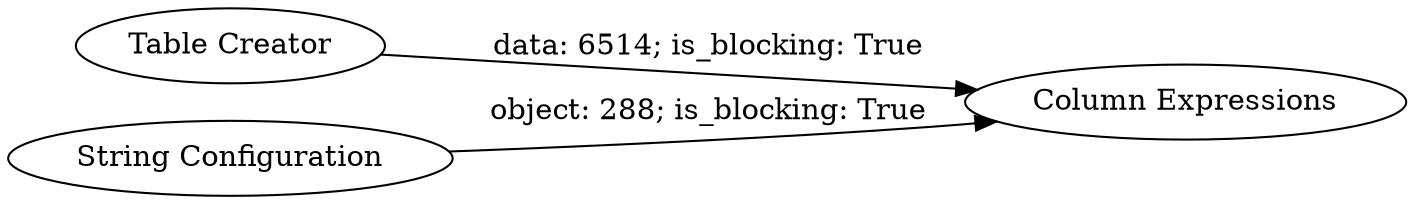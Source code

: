 digraph {
	"7500925093716732853_3" [label="Column Expressions"]
	"7500925093716732853_1" [label="Table Creator"]
	"7500925093716732853_2" [label="String Configuration"]
	"7500925093716732853_1" -> "7500925093716732853_3" [label="data: 6514; is_blocking: True"]
	"7500925093716732853_2" -> "7500925093716732853_3" [label="object: 288; is_blocking: True"]
	rankdir=LR
}
